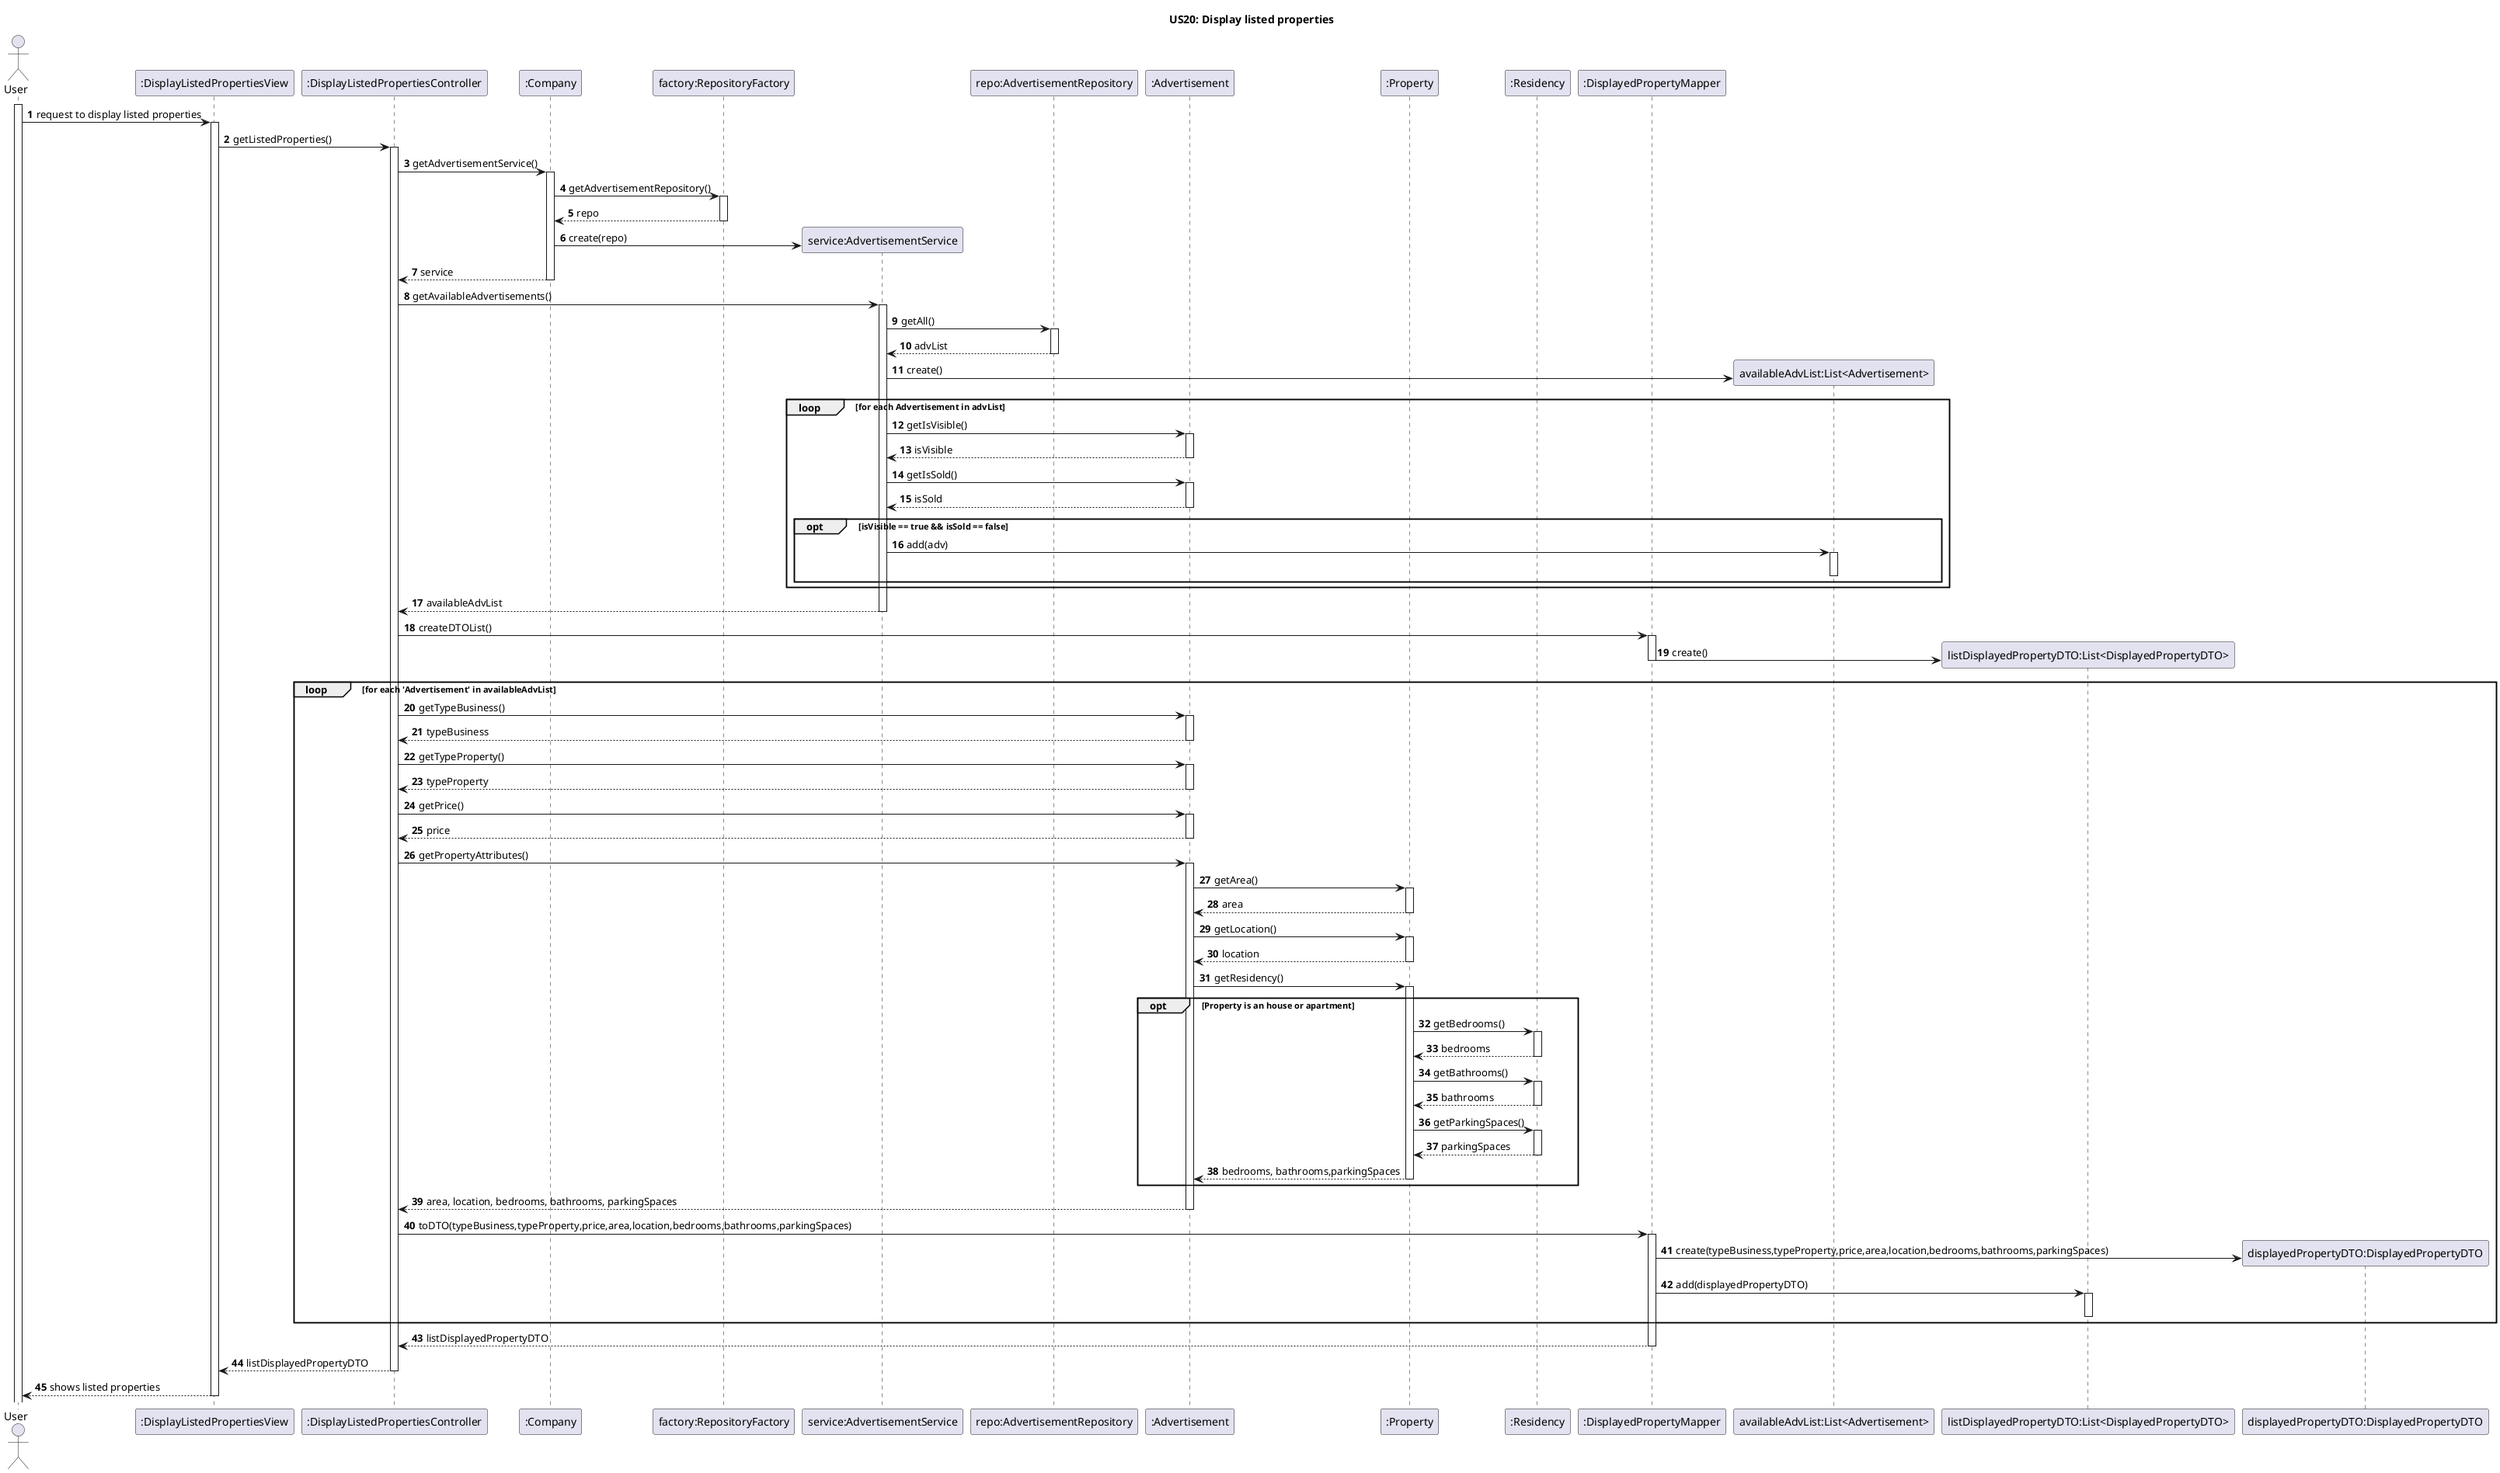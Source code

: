 @startuml
'https://plantuml.com/sequence-diagram

title US20: Display listed properties

autoactivate on
autonumber

actor "User" as User
participant ":DisplayListedPropertiesView" as UI
participant ":DisplayListedPropertiesController" as Ctrl
participant ":Company" as Company
participant "factory:RepositoryFactory" as Factory
participant "service:AdvertisementService" as Service
participant "repo:AdvertisementRepository" as Repo
participant ":Advertisement" as Advertisement
participant ":Property" as Property
participant ":Residency" as Residency
participant ":DisplayedPropertyMapper" as Mapper


activate User

User -> UI: request to display listed properties
UI->Ctrl: getListedProperties()
Ctrl->Company: getAdvertisementService()
Company->Factory:getAdvertisementRepository()
Factory-->Company: repo
Company->Service**: create(repo)
Company-->Ctrl: service
Ctrl->Service:getAvailableAdvertisements()
Service->Repo: getAll()
'Repo->"list:List<Advertisement>"**: create()
Repo-->Service: advList
Service->"availableAdvList:List<Advertisement>"**: create()
loop for each Advertisement in advList
Service->Advertisement: getIsVisible()
Advertisement-->Service: isVisible
Service->Advertisement: getIsSold()
Advertisement-->Service: isSold
opt isVisible == true && isSold == false
Service->"availableAdvList:List<Advertisement>": add(adv)
deactivate
end opt
end loop
Service-->Ctrl: availableAdvList


'Service-->Ctrl: list

Ctrl->Mapper:createDTOList()
Mapper->"listDisplayedPropertyDTO:List<DisplayedPropertyDTO>"**:create()
deactivate

loop for each 'Advertisement' in availableAdvList

Ctrl->Advertisement: getTypeBusiness()
Advertisement-->Ctrl: typeBusiness
Ctrl->Advertisement: getTypeProperty()
Advertisement-->Ctrl: typeProperty
Ctrl->Advertisement: getPrice()
Advertisement-->Ctrl: price

Ctrl->Advertisement: getPropertyAttributes()
Advertisement->Property:getArea()
Property-->Advertisement:area
Advertisement->Property:getLocation()
Property-->Advertisement:location
Advertisement->Property: getResidency()
opt Property is an house or apartment
Property->Residency: getBedrooms()
Residency-->Property: bedrooms
Property->Residency: getBathrooms()
Residency-->Property: bathrooms
Property->Residency: getParkingSpaces()
Residency-->Property:parkingSpaces
Property-->Advertisement:bedrooms, bathrooms,parkingSpaces
end opt
Advertisement-->Ctrl: area, location, bedrooms, bathrooms, parkingSpaces
Ctrl->Mapper:toDTO(typeBusiness,typeProperty,price,area,location,bedrooms,bathrooms,parkingSpaces)
Mapper->"displayedPropertyDTO:DisplayedPropertyDTO"**:create(typeBusiness,typeProperty,price,area,location,bedrooms,bathrooms,parkingSpaces)
Mapper->"listDisplayedPropertyDTO:List<DisplayedPropertyDTO>": add(displayedPropertyDTO)
deactivate
end loop
Mapper-->Ctrl: listDisplayedPropertyDTO
Ctrl-->UI: listDisplayedPropertyDTO
UI-->User: shows listed properties













@enduml
